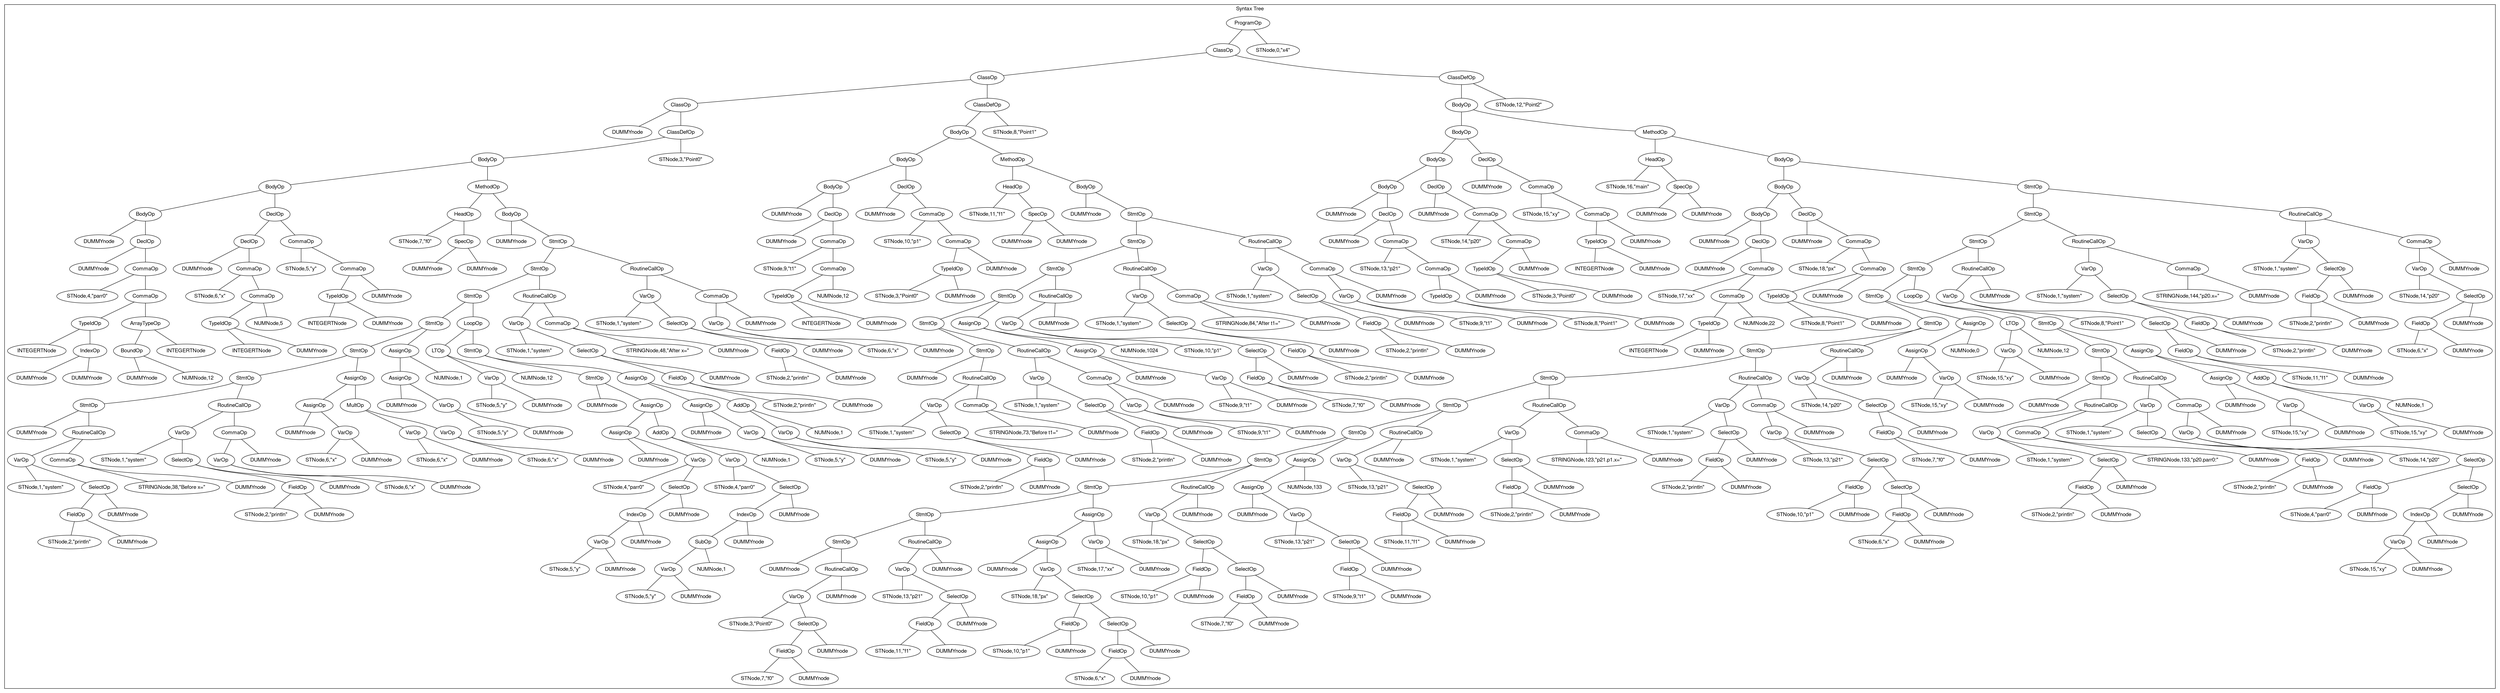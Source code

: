 graph "" 
   { 
   fontname="Helvetica,Arial,sans-serif" 
   node [fontname="Helvetica,Arial,sans-serif"] 
   edge [fontname="Helvetica,Arial,sans-serif"] 
   
   subgraph cluster01 
   { 
   label="Syntax Tree" 
   n [label="ProgramOp"] ;
   n0 [label="ClassOp"] ;
   n -- n0 ;
   n00 [label="ClassOp"] ;
   n0 -- n00 ;
   n000 [label="ClassOp"] ;
   n00 -- n000 ;
   n0000 [label="DUMMYnode"] ;
   n000 -- n0000 ;
   n0001 [label="ClassDefOp"] ;
   n000 -- n0001 ;
   n00010 [label="BodyOp"] ;
   n0001 -- n00010 ;
   n000100 [label="BodyOp"] ;
   n00010 -- n000100 ;
   n0001000 [label="BodyOp"] ;
   n000100 -- n0001000 ;
   n00010000 [label="DUMMYnode"] ;
   n0001000 -- n00010000 ;
   n00010001 [label="DeclOp"] ;
   n0001000 -- n00010001 ;
   n000100010 [label="DUMMYnode"] ;
   n00010001 -- n000100010 ;
   n000100011 [label="CommaOp"] ;
   n00010001 -- n000100011 ;
   n0001000110 [label="STNode,4,\"parr0\""] ;
   n000100011 -- n0001000110 ;
   n0001000111 [label="CommaOp"] ;
   n000100011 -- n0001000111 ;
   n00010001110 [label="TypeIdOp"] ;
   n0001000111 -- n00010001110 ;
   n000100011100 [label="INTEGERTNode"] ;
   n00010001110 -- n000100011100 ;
   n000100011101 [label="IndexOp"] ;
   n00010001110 -- n000100011101 ;
   n0001000111010 [label="DUMMYnode"] ;
   n000100011101 -- n0001000111010 ;
   n0001000111011 [label="DUMMYnode"] ;
   n000100011101 -- n0001000111011 ;
   n00010001111 [label="ArrayTypeOp"] ;
   n0001000111 -- n00010001111 ;
   n000100011110 [label="BoundOp"] ;
   n00010001111 -- n000100011110 ;
   n0001000111100 [label="DUMMYnode"] ;
   n000100011110 -- n0001000111100 ;
   n0001000111101 [label="NUMNode,12"] ;
   n000100011110 -- n0001000111101 ;
   n000100011111 [label="INTEGERTNode"] ;
   n00010001111 -- n000100011111 ;
   n0001001 [label="DeclOp"] ;
   n000100 -- n0001001 ;
   n00010010 [label="DeclOp"] ;
   n0001001 -- n00010010 ;
   n000100100 [label="DUMMYnode"] ;
   n00010010 -- n000100100 ;
   n000100101 [label="CommaOp"] ;
   n00010010 -- n000100101 ;
   n0001001010 [label="STNode,6,\"x\""] ;
   n000100101 -- n0001001010 ;
   n0001001011 [label="CommaOp"] ;
   n000100101 -- n0001001011 ;
   n00010010110 [label="TypeIdOp"] ;
   n0001001011 -- n00010010110 ;
   n000100101100 [label="INTEGERTNode"] ;
   n00010010110 -- n000100101100 ;
   n000100101101 [label="DUMMYnode"] ;
   n00010010110 -- n000100101101 ;
   n00010010111 [label="NUMNode,5"] ;
   n0001001011 -- n00010010111 ;
   n00010011 [label="CommaOp"] ;
   n0001001 -- n00010011 ;
   n000100110 [label="STNode,5,\"y\""] ;
   n00010011 -- n000100110 ;
   n000100111 [label="CommaOp"] ;
   n00010011 -- n000100111 ;
   n0001001110 [label="TypeIdOp"] ;
   n000100111 -- n0001001110 ;
   n00010011100 [label="INTEGERTNode"] ;
   n0001001110 -- n00010011100 ;
   n00010011101 [label="DUMMYnode"] ;
   n0001001110 -- n00010011101 ;
   n0001001111 [label="DUMMYnode"] ;
   n000100111 -- n0001001111 ;
   n000101 [label="MethodOp"] ;
   n00010 -- n000101 ;
   n0001010 [label="HeadOp"] ;
   n000101 -- n0001010 ;
   n00010100 [label="STNode,7,\"f0\""] ;
   n0001010 -- n00010100 ;
   n00010101 [label="SpecOp"] ;
   n0001010 -- n00010101 ;
   n000101010 [label="DUMMYnode"] ;
   n00010101 -- n000101010 ;
   n000101011 [label="DUMMYnode"] ;
   n00010101 -- n000101011 ;
   n0001011 [label="BodyOp"] ;
   n000101 -- n0001011 ;
   n00010110 [label="DUMMYnode"] ;
   n0001011 -- n00010110 ;
   n00010111 [label="StmtOp"] ;
   n0001011 -- n00010111 ;
   n000101110 [label="StmtOp"] ;
   n00010111 -- n000101110 ;
   n0001011100 [label="StmtOp"] ;
   n000101110 -- n0001011100 ;
   n00010111000 [label="StmtOp"] ;
   n0001011100 -- n00010111000 ;
   n000101110000 [label="StmtOp"] ;
   n00010111000 -- n000101110000 ;
   n0001011100000 [label="StmtOp"] ;
   n000101110000 -- n0001011100000 ;
   n00010111000000 [label="StmtOp"] ;
   n0001011100000 -- n00010111000000 ;
   n000101110000000 [label="DUMMYnode"] ;
   n00010111000000 -- n000101110000000 ;
   n000101110000001 [label="RoutineCallOp"] ;
   n00010111000000 -- n000101110000001 ;
   n0001011100000010 [label="VarOp"] ;
   n000101110000001 -- n0001011100000010 ;
   n00010111000000100 [label="STNode,1,\"system\""] ;
   n0001011100000010 -- n00010111000000100 ;
   n00010111000000101 [label="SelectOp"] ;
   n0001011100000010 -- n00010111000000101 ;
   n000101110000001010 [label="FieldOp"] ;
   n00010111000000101 -- n000101110000001010 ;
   n0001011100000010100 [label="STNode,2,\"println\""] ;
   n000101110000001010 -- n0001011100000010100 ;
   n0001011100000010101 [label="DUMMYnode"] ;
   n000101110000001010 -- n0001011100000010101 ;
   n000101110000001011 [label="DUMMYnode"] ;
   n00010111000000101 -- n000101110000001011 ;
   n0001011100000011 [label="CommaOp"] ;
   n000101110000001 -- n0001011100000011 ;
   n00010111000000110 [label="STRINGNode,38,\"Before x=\""] ;
   n0001011100000011 -- n00010111000000110 ;
   n00010111000000111 [label="DUMMYnode"] ;
   n0001011100000011 -- n00010111000000111 ;
   n00010111000001 [label="RoutineCallOp"] ;
   n0001011100000 -- n00010111000001 ;
   n000101110000010 [label="VarOp"] ;
   n00010111000001 -- n000101110000010 ;
   n0001011100000100 [label="STNode,1,\"system\""] ;
   n000101110000010 -- n0001011100000100 ;
   n0001011100000101 [label="SelectOp"] ;
   n000101110000010 -- n0001011100000101 ;
   n00010111000001010 [label="FieldOp"] ;
   n0001011100000101 -- n00010111000001010 ;
   n000101110000010100 [label="STNode,2,\"println\""] ;
   n00010111000001010 -- n000101110000010100 ;
   n000101110000010101 [label="DUMMYnode"] ;
   n00010111000001010 -- n000101110000010101 ;
   n00010111000001011 [label="DUMMYnode"] ;
   n0001011100000101 -- n00010111000001011 ;
   n000101110000011 [label="CommaOp"] ;
   n00010111000001 -- n000101110000011 ;
   n0001011100000110 [label="VarOp"] ;
   n000101110000011 -- n0001011100000110 ;
   n00010111000001100 [label="STNode,6,\"x\""] ;
   n0001011100000110 -- n00010111000001100 ;
   n00010111000001101 [label="DUMMYnode"] ;
   n0001011100000110 -- n00010111000001101 ;
   n0001011100000111 [label="DUMMYnode"] ;
   n000101110000011 -- n0001011100000111 ;
   n0001011100001 [label="AssignOp"] ;
   n000101110000 -- n0001011100001 ;
   n00010111000010 [label="AssignOp"] ;
   n0001011100001 -- n00010111000010 ;
   n000101110000100 [label="DUMMYnode"] ;
   n00010111000010 -- n000101110000100 ;
   n000101110000101 [label="VarOp"] ;
   n00010111000010 -- n000101110000101 ;
   n0001011100001010 [label="STNode,6,\"x\""] ;
   n000101110000101 -- n0001011100001010 ;
   n0001011100001011 [label="DUMMYnode"] ;
   n000101110000101 -- n0001011100001011 ;
   n00010111000011 [label="MultOp"] ;
   n0001011100001 -- n00010111000011 ;
   n000101110000110 [label="VarOp"] ;
   n00010111000011 -- n000101110000110 ;
   n0001011100001100 [label="STNode,6,\"x\""] ;
   n000101110000110 -- n0001011100001100 ;
   n0001011100001101 [label="DUMMYnode"] ;
   n000101110000110 -- n0001011100001101 ;
   n000101110000111 [label="VarOp"] ;
   n00010111000011 -- n000101110000111 ;
   n0001011100001110 [label="STNode,6,\"x\""] ;
   n000101110000111 -- n0001011100001110 ;
   n0001011100001111 [label="DUMMYnode"] ;
   n000101110000111 -- n0001011100001111 ;
   n000101110001 [label="AssignOp"] ;
   n00010111000 -- n000101110001 ;
   n0001011100010 [label="AssignOp"] ;
   n000101110001 -- n0001011100010 ;
   n00010111000100 [label="DUMMYnode"] ;
   n0001011100010 -- n00010111000100 ;
   n00010111000101 [label="VarOp"] ;
   n0001011100010 -- n00010111000101 ;
   n000101110001010 [label="STNode,5,\"y\""] ;
   n00010111000101 -- n000101110001010 ;
   n000101110001011 [label="DUMMYnode"] ;
   n00010111000101 -- n000101110001011 ;
   n0001011100011 [label="NUMNode,1"] ;
   n000101110001 -- n0001011100011 ;
   n00010111001 [label="LoopOp"] ;
   n0001011100 -- n00010111001 ;
   n000101110010 [label="LTOp"] ;
   n00010111001 -- n000101110010 ;
   n0001011100100 [label="VarOp"] ;
   n000101110010 -- n0001011100100 ;
   n00010111001000 [label="STNode,5,\"y\""] ;
   n0001011100100 -- n00010111001000 ;
   n00010111001001 [label="DUMMYnode"] ;
   n0001011100100 -- n00010111001001 ;
   n0001011100101 [label="NUMNode,12"] ;
   n000101110010 -- n0001011100101 ;
   n000101110011 [label="StmtOp"] ;
   n00010111001 -- n000101110011 ;
   n0001011100110 [label="StmtOp"] ;
   n000101110011 -- n0001011100110 ;
   n00010111001100 [label="DUMMYnode"] ;
   n0001011100110 -- n00010111001100 ;
   n00010111001101 [label="AssignOp"] ;
   n0001011100110 -- n00010111001101 ;
   n000101110011010 [label="AssignOp"] ;
   n00010111001101 -- n000101110011010 ;
   n0001011100110100 [label="DUMMYnode"] ;
   n000101110011010 -- n0001011100110100 ;
   n0001011100110101 [label="VarOp"] ;
   n000101110011010 -- n0001011100110101 ;
   n00010111001101010 [label="STNode,4,\"parr0\""] ;
   n0001011100110101 -- n00010111001101010 ;
   n00010111001101011 [label="SelectOp"] ;
   n0001011100110101 -- n00010111001101011 ;
   n000101110011010110 [label="IndexOp"] ;
   n00010111001101011 -- n000101110011010110 ;
   n0001011100110101100 [label="VarOp"] ;
   n000101110011010110 -- n0001011100110101100 ;
   n00010111001101011000 [label="STNode,5,\"y\""] ;
   n0001011100110101100 -- n00010111001101011000 ;
   n00010111001101011001 [label="DUMMYnode"] ;
   n0001011100110101100 -- n00010111001101011001 ;
   n0001011100110101101 [label="DUMMYnode"] ;
   n000101110011010110 -- n0001011100110101101 ;
   n000101110011010111 [label="DUMMYnode"] ;
   n00010111001101011 -- n000101110011010111 ;
   n000101110011011 [label="AddOp"] ;
   n00010111001101 -- n000101110011011 ;
   n0001011100110110 [label="VarOp"] ;
   n000101110011011 -- n0001011100110110 ;
   n00010111001101100 [label="STNode,4,\"parr0\""] ;
   n0001011100110110 -- n00010111001101100 ;
   n00010111001101101 [label="SelectOp"] ;
   n0001011100110110 -- n00010111001101101 ;
   n000101110011011010 [label="IndexOp"] ;
   n00010111001101101 -- n000101110011011010 ;
   n0001011100110110100 [label="SubOp"] ;
   n000101110011011010 -- n0001011100110110100 ;
   n00010111001101101000 [label="VarOp"] ;
   n0001011100110110100 -- n00010111001101101000 ;
   n000101110011011010000 [label="STNode,5,\"y\""] ;
   n00010111001101101000 -- n000101110011011010000 ;
   n000101110011011010001 [label="DUMMYnode"] ;
   n00010111001101101000 -- n000101110011011010001 ;
   n00010111001101101001 [label="NUMNode,1"] ;
   n0001011100110110100 -- n00010111001101101001 ;
   n0001011100110110101 [label="DUMMYnode"] ;
   n000101110011011010 -- n0001011100110110101 ;
   n000101110011011011 [label="DUMMYnode"] ;
   n00010111001101101 -- n000101110011011011 ;
   n0001011100110111 [label="NUMNode,1"] ;
   n000101110011011 -- n0001011100110111 ;
   n0001011100111 [label="AssignOp"] ;
   n000101110011 -- n0001011100111 ;
   n00010111001110 [label="AssignOp"] ;
   n0001011100111 -- n00010111001110 ;
   n000101110011100 [label="DUMMYnode"] ;
   n00010111001110 -- n000101110011100 ;
   n000101110011101 [label="VarOp"] ;
   n00010111001110 -- n000101110011101 ;
   n0001011100111010 [label="STNode,5,\"y\""] ;
   n000101110011101 -- n0001011100111010 ;
   n0001011100111011 [label="DUMMYnode"] ;
   n000101110011101 -- n0001011100111011 ;
   n00010111001111 [label="AddOp"] ;
   n0001011100111 -- n00010111001111 ;
   n000101110011110 [label="VarOp"] ;
   n00010111001111 -- n000101110011110 ;
   n0001011100111100 [label="STNode,5,\"y\""] ;
   n000101110011110 -- n0001011100111100 ;
   n0001011100111101 [label="DUMMYnode"] ;
   n000101110011110 -- n0001011100111101 ;
   n000101110011111 [label="NUMNode,1"] ;
   n00010111001111 -- n000101110011111 ;
   n0001011101 [label="RoutineCallOp"] ;
   n000101110 -- n0001011101 ;
   n00010111010 [label="VarOp"] ;
   n0001011101 -- n00010111010 ;
   n000101110100 [label="STNode,1,\"system\""] ;
   n00010111010 -- n000101110100 ;
   n000101110101 [label="SelectOp"] ;
   n00010111010 -- n000101110101 ;
   n0001011101010 [label="FieldOp"] ;
   n000101110101 -- n0001011101010 ;
   n00010111010100 [label="STNode,2,\"println\""] ;
   n0001011101010 -- n00010111010100 ;
   n00010111010101 [label="DUMMYnode"] ;
   n0001011101010 -- n00010111010101 ;
   n0001011101011 [label="DUMMYnode"] ;
   n000101110101 -- n0001011101011 ;
   n00010111011 [label="CommaOp"] ;
   n0001011101 -- n00010111011 ;
   n000101110110 [label="STRINGNode,48,\"After x=\""] ;
   n00010111011 -- n000101110110 ;
   n000101110111 [label="DUMMYnode"] ;
   n00010111011 -- n000101110111 ;
   n000101111 [label="RoutineCallOp"] ;
   n00010111 -- n000101111 ;
   n0001011110 [label="VarOp"] ;
   n000101111 -- n0001011110 ;
   n00010111100 [label="STNode,1,\"system\""] ;
   n0001011110 -- n00010111100 ;
   n00010111101 [label="SelectOp"] ;
   n0001011110 -- n00010111101 ;
   n000101111010 [label="FieldOp"] ;
   n00010111101 -- n000101111010 ;
   n0001011110100 [label="STNode,2,\"println\""] ;
   n000101111010 -- n0001011110100 ;
   n0001011110101 [label="DUMMYnode"] ;
   n000101111010 -- n0001011110101 ;
   n000101111011 [label="DUMMYnode"] ;
   n00010111101 -- n000101111011 ;
   n0001011111 [label="CommaOp"] ;
   n000101111 -- n0001011111 ;
   n00010111110 [label="VarOp"] ;
   n0001011111 -- n00010111110 ;
   n000101111100 [label="STNode,6,\"x\""] ;
   n00010111110 -- n000101111100 ;
   n000101111101 [label="DUMMYnode"] ;
   n00010111110 -- n000101111101 ;
   n00010111111 [label="DUMMYnode"] ;
   n0001011111 -- n00010111111 ;
   n00011 [label="STNode,3,\"Point0\""] ;
   n0001 -- n00011 ;
   n001 [label="ClassDefOp"] ;
   n00 -- n001 ;
   n0010 [label="BodyOp"] ;
   n001 -- n0010 ;
   n00100 [label="BodyOp"] ;
   n0010 -- n00100 ;
   n001000 [label="BodyOp"] ;
   n00100 -- n001000 ;
   n0010000 [label="DUMMYnode"] ;
   n001000 -- n0010000 ;
   n0010001 [label="DeclOp"] ;
   n001000 -- n0010001 ;
   n00100010 [label="DUMMYnode"] ;
   n0010001 -- n00100010 ;
   n00100011 [label="CommaOp"] ;
   n0010001 -- n00100011 ;
   n001000110 [label="STNode,9,\"t1\""] ;
   n00100011 -- n001000110 ;
   n001000111 [label="CommaOp"] ;
   n00100011 -- n001000111 ;
   n0010001110 [label="TypeIdOp"] ;
   n001000111 -- n0010001110 ;
   n00100011100 [label="INTEGERTNode"] ;
   n0010001110 -- n00100011100 ;
   n00100011101 [label="DUMMYnode"] ;
   n0010001110 -- n00100011101 ;
   n0010001111 [label="NUMNode,12"] ;
   n001000111 -- n0010001111 ;
   n001001 [label="DeclOp"] ;
   n00100 -- n001001 ;
   n0010010 [label="DUMMYnode"] ;
   n001001 -- n0010010 ;
   n0010011 [label="CommaOp"] ;
   n001001 -- n0010011 ;
   n00100110 [label="STNode,10,\"p1\""] ;
   n0010011 -- n00100110 ;
   n00100111 [label="CommaOp"] ;
   n0010011 -- n00100111 ;
   n001001110 [label="TypeIdOp"] ;
   n00100111 -- n001001110 ;
   n0010011100 [label="STNode,3,\"Point0\""] ;
   n001001110 -- n0010011100 ;
   n0010011101 [label="DUMMYnode"] ;
   n001001110 -- n0010011101 ;
   n001001111 [label="DUMMYnode"] ;
   n00100111 -- n001001111 ;
   n00101 [label="MethodOp"] ;
   n0010 -- n00101 ;
   n001010 [label="HeadOp"] ;
   n00101 -- n001010 ;
   n0010100 [label="STNode,11,\"f1\""] ;
   n001010 -- n0010100 ;
   n0010101 [label="SpecOp"] ;
   n001010 -- n0010101 ;
   n00101010 [label="DUMMYnode"] ;
   n0010101 -- n00101010 ;
   n00101011 [label="DUMMYnode"] ;
   n0010101 -- n00101011 ;
   n001011 [label="BodyOp"] ;
   n00101 -- n001011 ;
   n0010110 [label="DUMMYnode"] ;
   n001011 -- n0010110 ;
   n0010111 [label="StmtOp"] ;
   n001011 -- n0010111 ;
   n00101110 [label="StmtOp"] ;
   n0010111 -- n00101110 ;
   n001011100 [label="StmtOp"] ;
   n00101110 -- n001011100 ;
   n0010111000 [label="StmtOp"] ;
   n001011100 -- n0010111000 ;
   n00101110000 [label="StmtOp"] ;
   n0010111000 -- n00101110000 ;
   n001011100000 [label="StmtOp"] ;
   n00101110000 -- n001011100000 ;
   n0010111000000 [label="DUMMYnode"] ;
   n001011100000 -- n0010111000000 ;
   n0010111000001 [label="RoutineCallOp"] ;
   n001011100000 -- n0010111000001 ;
   n00101110000010 [label="VarOp"] ;
   n0010111000001 -- n00101110000010 ;
   n001011100000100 [label="STNode,1,\"system\""] ;
   n00101110000010 -- n001011100000100 ;
   n001011100000101 [label="SelectOp"] ;
   n00101110000010 -- n001011100000101 ;
   n0010111000001010 [label="FieldOp"] ;
   n001011100000101 -- n0010111000001010 ;
   n00101110000010100 [label="STNode,2,\"println\""] ;
   n0010111000001010 -- n00101110000010100 ;
   n00101110000010101 [label="DUMMYnode"] ;
   n0010111000001010 -- n00101110000010101 ;
   n0010111000001011 [label="DUMMYnode"] ;
   n001011100000101 -- n0010111000001011 ;
   n00101110000011 [label="CommaOp"] ;
   n0010111000001 -- n00101110000011 ;
   n001011100000110 [label="STRINGNode,73,\"Before t1=\""] ;
   n00101110000011 -- n001011100000110 ;
   n001011100000111 [label="DUMMYnode"] ;
   n00101110000011 -- n001011100000111 ;
   n001011100001 [label="RoutineCallOp"] ;
   n00101110000 -- n001011100001 ;
   n0010111000010 [label="VarOp"] ;
   n001011100001 -- n0010111000010 ;
   n00101110000100 [label="STNode,1,\"system\""] ;
   n0010111000010 -- n00101110000100 ;
   n00101110000101 [label="SelectOp"] ;
   n0010111000010 -- n00101110000101 ;
   n001011100001010 [label="FieldOp"] ;
   n00101110000101 -- n001011100001010 ;
   n0010111000010100 [label="STNode,2,\"println\""] ;
   n001011100001010 -- n0010111000010100 ;
   n0010111000010101 [label="DUMMYnode"] ;
   n001011100001010 -- n0010111000010101 ;
   n001011100001011 [label="DUMMYnode"] ;
   n00101110000101 -- n001011100001011 ;
   n0010111000011 [label="CommaOp"] ;
   n001011100001 -- n0010111000011 ;
   n00101110000110 [label="VarOp"] ;
   n0010111000011 -- n00101110000110 ;
   n001011100001100 [label="STNode,9,\"t1\""] ;
   n00101110000110 -- n001011100001100 ;
   n001011100001101 [label="DUMMYnode"] ;
   n00101110000110 -- n001011100001101 ;
   n00101110000111 [label="DUMMYnode"] ;
   n0010111000011 -- n00101110000111 ;
   n00101110001 [label="AssignOp"] ;
   n0010111000 -- n00101110001 ;
   n001011100010 [label="AssignOp"] ;
   n00101110001 -- n001011100010 ;
   n0010111000100 [label="DUMMYnode"] ;
   n001011100010 -- n0010111000100 ;
   n0010111000101 [label="VarOp"] ;
   n001011100010 -- n0010111000101 ;
   n00101110001010 [label="STNode,9,\"t1\""] ;
   n0010111000101 -- n00101110001010 ;
   n00101110001011 [label="DUMMYnode"] ;
   n0010111000101 -- n00101110001011 ;
   n001011100011 [label="NUMNode,1024"] ;
   n00101110001 -- n001011100011 ;
   n0010111001 [label="RoutineCallOp"] ;
   n001011100 -- n0010111001 ;
   n00101110010 [label="VarOp"] ;
   n0010111001 -- n00101110010 ;
   n001011100100 [label="STNode,10,\"p1\""] ;
   n00101110010 -- n001011100100 ;
   n001011100101 [label="SelectOp"] ;
   n00101110010 -- n001011100101 ;
   n0010111001010 [label="FieldOp"] ;
   n001011100101 -- n0010111001010 ;
   n00101110010100 [label="STNode,7,\"f0\""] ;
   n0010111001010 -- n00101110010100 ;
   n00101110010101 [label="DUMMYnode"] ;
   n0010111001010 -- n00101110010101 ;
   n0010111001011 [label="DUMMYnode"] ;
   n001011100101 -- n0010111001011 ;
   n00101110011 [label="DUMMYnode"] ;
   n0010111001 -- n00101110011 ;
   n001011101 [label="RoutineCallOp"] ;
   n00101110 -- n001011101 ;
   n0010111010 [label="VarOp"] ;
   n001011101 -- n0010111010 ;
   n00101110100 [label="STNode,1,\"system\""] ;
   n0010111010 -- n00101110100 ;
   n00101110101 [label="SelectOp"] ;
   n0010111010 -- n00101110101 ;
   n001011101010 [label="FieldOp"] ;
   n00101110101 -- n001011101010 ;
   n0010111010100 [label="STNode,2,\"println\""] ;
   n001011101010 -- n0010111010100 ;
   n0010111010101 [label="DUMMYnode"] ;
   n001011101010 -- n0010111010101 ;
   n001011101011 [label="DUMMYnode"] ;
   n00101110101 -- n001011101011 ;
   n0010111011 [label="CommaOp"] ;
   n001011101 -- n0010111011 ;
   n00101110110 [label="STRINGNode,84,\"After t1=\""] ;
   n0010111011 -- n00101110110 ;
   n00101110111 [label="DUMMYnode"] ;
   n0010111011 -- n00101110111 ;
   n00101111 [label="RoutineCallOp"] ;
   n0010111 -- n00101111 ;
   n001011110 [label="VarOp"] ;
   n00101111 -- n001011110 ;
   n0010111100 [label="STNode,1,\"system\""] ;
   n001011110 -- n0010111100 ;
   n0010111101 [label="SelectOp"] ;
   n001011110 -- n0010111101 ;
   n00101111010 [label="FieldOp"] ;
   n0010111101 -- n00101111010 ;
   n001011110100 [label="STNode,2,\"println\""] ;
   n00101111010 -- n001011110100 ;
   n001011110101 [label="DUMMYnode"] ;
   n00101111010 -- n001011110101 ;
   n00101111011 [label="DUMMYnode"] ;
   n0010111101 -- n00101111011 ;
   n001011111 [label="CommaOp"] ;
   n00101111 -- n001011111 ;
   n0010111110 [label="VarOp"] ;
   n001011111 -- n0010111110 ;
   n00101111100 [label="STNode,9,\"t1\""] ;
   n0010111110 -- n00101111100 ;
   n00101111101 [label="DUMMYnode"] ;
   n0010111110 -- n00101111101 ;
   n0010111111 [label="DUMMYnode"] ;
   n001011111 -- n0010111111 ;
   n0011 [label="STNode,8,\"Point1\""] ;
   n001 -- n0011 ;
   n01 [label="ClassDefOp"] ;
   n0 -- n01 ;
   n010 [label="BodyOp"] ;
   n01 -- n010 ;
   n0100 [label="BodyOp"] ;
   n010 -- n0100 ;
   n01000 [label="BodyOp"] ;
   n0100 -- n01000 ;
   n010000 [label="BodyOp"] ;
   n01000 -- n010000 ;
   n0100000 [label="DUMMYnode"] ;
   n010000 -- n0100000 ;
   n0100001 [label="DeclOp"] ;
   n010000 -- n0100001 ;
   n01000010 [label="DUMMYnode"] ;
   n0100001 -- n01000010 ;
   n01000011 [label="CommaOp"] ;
   n0100001 -- n01000011 ;
   n010000110 [label="STNode,13,\"p21\""] ;
   n01000011 -- n010000110 ;
   n010000111 [label="CommaOp"] ;
   n01000011 -- n010000111 ;
   n0100001110 [label="TypeIdOp"] ;
   n010000111 -- n0100001110 ;
   n01000011100 [label="STNode,8,\"Point1\""] ;
   n0100001110 -- n01000011100 ;
   n01000011101 [label="DUMMYnode"] ;
   n0100001110 -- n01000011101 ;
   n0100001111 [label="DUMMYnode"] ;
   n010000111 -- n0100001111 ;
   n010001 [label="DeclOp"] ;
   n01000 -- n010001 ;
   n0100010 [label="DUMMYnode"] ;
   n010001 -- n0100010 ;
   n0100011 [label="CommaOp"] ;
   n010001 -- n0100011 ;
   n01000110 [label="STNode,14,\"p20\""] ;
   n0100011 -- n01000110 ;
   n01000111 [label="CommaOp"] ;
   n0100011 -- n01000111 ;
   n010001110 [label="TypeIdOp"] ;
   n01000111 -- n010001110 ;
   n0100011100 [label="STNode,3,\"Point0\""] ;
   n010001110 -- n0100011100 ;
   n0100011101 [label="DUMMYnode"] ;
   n010001110 -- n0100011101 ;
   n010001111 [label="DUMMYnode"] ;
   n01000111 -- n010001111 ;
   n01001 [label="DeclOp"] ;
   n0100 -- n01001 ;
   n010010 [label="DUMMYnode"] ;
   n01001 -- n010010 ;
   n010011 [label="CommaOp"] ;
   n01001 -- n010011 ;
   n0100110 [label="STNode,15,\"xy\""] ;
   n010011 -- n0100110 ;
   n0100111 [label="CommaOp"] ;
   n010011 -- n0100111 ;
   n01001110 [label="TypeIdOp"] ;
   n0100111 -- n01001110 ;
   n010011100 [label="INTEGERTNode"] ;
   n01001110 -- n010011100 ;
   n010011101 [label="DUMMYnode"] ;
   n01001110 -- n010011101 ;
   n01001111 [label="DUMMYnode"] ;
   n0100111 -- n01001111 ;
   n0101 [label="MethodOp"] ;
   n010 -- n0101 ;
   n01010 [label="HeadOp"] ;
   n0101 -- n01010 ;
   n010100 [label="STNode,16,\"main\""] ;
   n01010 -- n010100 ;
   n010101 [label="SpecOp"] ;
   n01010 -- n010101 ;
   n0101010 [label="DUMMYnode"] ;
   n010101 -- n0101010 ;
   n0101011 [label="DUMMYnode"] ;
   n010101 -- n0101011 ;
   n01011 [label="BodyOp"] ;
   n0101 -- n01011 ;
   n010110 [label="BodyOp"] ;
   n01011 -- n010110 ;
   n0101100 [label="BodyOp"] ;
   n010110 -- n0101100 ;
   n01011000 [label="DUMMYnode"] ;
   n0101100 -- n01011000 ;
   n01011001 [label="DeclOp"] ;
   n0101100 -- n01011001 ;
   n010110010 [label="DUMMYnode"] ;
   n01011001 -- n010110010 ;
   n010110011 [label="CommaOp"] ;
   n01011001 -- n010110011 ;
   n0101100110 [label="STNode,17,\"xx\""] ;
   n010110011 -- n0101100110 ;
   n0101100111 [label="CommaOp"] ;
   n010110011 -- n0101100111 ;
   n01011001110 [label="TypeIdOp"] ;
   n0101100111 -- n01011001110 ;
   n010110011100 [label="INTEGERTNode"] ;
   n01011001110 -- n010110011100 ;
   n010110011101 [label="DUMMYnode"] ;
   n01011001110 -- n010110011101 ;
   n01011001111 [label="NUMNode,22"] ;
   n0101100111 -- n01011001111 ;
   n0101101 [label="DeclOp"] ;
   n010110 -- n0101101 ;
   n01011010 [label="DUMMYnode"] ;
   n0101101 -- n01011010 ;
   n01011011 [label="CommaOp"] ;
   n0101101 -- n01011011 ;
   n010110110 [label="STNode,18,\"px\""] ;
   n01011011 -- n010110110 ;
   n010110111 [label="CommaOp"] ;
   n01011011 -- n010110111 ;
   n0101101110 [label="TypeIdOp"] ;
   n010110111 -- n0101101110 ;
   n01011011100 [label="STNode,8,\"Point1\""] ;
   n0101101110 -- n01011011100 ;
   n01011011101 [label="DUMMYnode"] ;
   n0101101110 -- n01011011101 ;
   n0101101111 [label="DUMMYnode"] ;
   n010110111 -- n0101101111 ;
   n010111 [label="StmtOp"] ;
   n01011 -- n010111 ;
   n0101110 [label="StmtOp"] ;
   n010111 -- n0101110 ;
   n01011100 [label="StmtOp"] ;
   n0101110 -- n01011100 ;
   n010111000 [label="StmtOp"] ;
   n01011100 -- n010111000 ;
   n0101110000 [label="StmtOp"] ;
   n010111000 -- n0101110000 ;
   n01011100000 [label="StmtOp"] ;
   n0101110000 -- n01011100000 ;
   n010111000000 [label="StmtOp"] ;
   n01011100000 -- n010111000000 ;
   n0101110000000 [label="StmtOp"] ;
   n010111000000 -- n0101110000000 ;
   n01011100000000 [label="StmtOp"] ;
   n0101110000000 -- n01011100000000 ;
   n010111000000000 [label="StmtOp"] ;
   n01011100000000 -- n010111000000000 ;
   n0101110000000000 [label="StmtOp"] ;
   n010111000000000 -- n0101110000000000 ;
   n01011100000000000 [label="StmtOp"] ;
   n0101110000000000 -- n01011100000000000 ;
   n010111000000000000 [label="StmtOp"] ;
   n01011100000000000 -- n010111000000000000 ;
   n0101110000000000000 [label="StmtOp"] ;
   n010111000000000000 -- n0101110000000000000 ;
   n01011100000000000000 [label="DUMMYnode"] ;
   n0101110000000000000 -- n01011100000000000000 ;
   n01011100000000000001 [label="RoutineCallOp"] ;
   n0101110000000000000 -- n01011100000000000001 ;
   n010111000000000000010 [label="VarOp"] ;
   n01011100000000000001 -- n010111000000000000010 ;
   n0101110000000000000100 [label="STNode,3,\"Point0\""] ;
   n010111000000000000010 -- n0101110000000000000100 ;
   n0101110000000000000101 [label="SelectOp"] ;
   n010111000000000000010 -- n0101110000000000000101 ;
   n01011100000000000001010 [label="FieldOp"] ;
   n0101110000000000000101 -- n01011100000000000001010 ;
   n010111000000000000010100 [label="STNode,7,\"f0\""] ;
   n01011100000000000001010 -- n010111000000000000010100 ;
   n010111000000000000010101 [label="DUMMYnode"] ;
   n01011100000000000001010 -- n010111000000000000010101 ;
   n01011100000000000001011 [label="DUMMYnode"] ;
   n0101110000000000000101 -- n01011100000000000001011 ;
   n010111000000000000011 [label="DUMMYnode"] ;
   n01011100000000000001 -- n010111000000000000011 ;
   n0101110000000000001 [label="RoutineCallOp"] ;
   n010111000000000000 -- n0101110000000000001 ;
   n01011100000000000010 [label="VarOp"] ;
   n0101110000000000001 -- n01011100000000000010 ;
   n010111000000000000100 [label="STNode,13,\"p21\""] ;
   n01011100000000000010 -- n010111000000000000100 ;
   n010111000000000000101 [label="SelectOp"] ;
   n01011100000000000010 -- n010111000000000000101 ;
   n0101110000000000001010 [label="FieldOp"] ;
   n010111000000000000101 -- n0101110000000000001010 ;
   n01011100000000000010100 [label="STNode,11,\"f1\""] ;
   n0101110000000000001010 -- n01011100000000000010100 ;
   n01011100000000000010101 [label="DUMMYnode"] ;
   n0101110000000000001010 -- n01011100000000000010101 ;
   n0101110000000000001011 [label="DUMMYnode"] ;
   n010111000000000000101 -- n0101110000000000001011 ;
   n01011100000000000011 [label="DUMMYnode"] ;
   n0101110000000000001 -- n01011100000000000011 ;
   n010111000000000001 [label="AssignOp"] ;
   n01011100000000000 -- n010111000000000001 ;
   n0101110000000000010 [label="AssignOp"] ;
   n010111000000000001 -- n0101110000000000010 ;
   n01011100000000000100 [label="DUMMYnode"] ;
   n0101110000000000010 -- n01011100000000000100 ;
   n01011100000000000101 [label="VarOp"] ;
   n0101110000000000010 -- n01011100000000000101 ;
   n010111000000000001010 [label="STNode,18,\"px\""] ;
   n01011100000000000101 -- n010111000000000001010 ;
   n010111000000000001011 [label="SelectOp"] ;
   n01011100000000000101 -- n010111000000000001011 ;
   n0101110000000000010110 [label="FieldOp"] ;
   n010111000000000001011 -- n0101110000000000010110 ;
   n01011100000000000101100 [label="STNode,10,\"p1\""] ;
   n0101110000000000010110 -- n01011100000000000101100 ;
   n01011100000000000101101 [label="DUMMYnode"] ;
   n0101110000000000010110 -- n01011100000000000101101 ;
   n0101110000000000010111 [label="SelectOp"] ;
   n010111000000000001011 -- n0101110000000000010111 ;
   n01011100000000000101110 [label="FieldOp"] ;
   n0101110000000000010111 -- n01011100000000000101110 ;
   n010111000000000001011100 [label="STNode,6,\"x\""] ;
   n01011100000000000101110 -- n010111000000000001011100 ;
   n010111000000000001011101 [label="DUMMYnode"] ;
   n01011100000000000101110 -- n010111000000000001011101 ;
   n01011100000000000101111 [label="DUMMYnode"] ;
   n0101110000000000010111 -- n01011100000000000101111 ;
   n0101110000000000011 [label="VarOp"] ;
   n010111000000000001 -- n0101110000000000011 ;
   n01011100000000000110 [label="STNode,17,\"xx\""] ;
   n0101110000000000011 -- n01011100000000000110 ;
   n01011100000000000111 [label="DUMMYnode"] ;
   n0101110000000000011 -- n01011100000000000111 ;
   n01011100000000001 [label="RoutineCallOp"] ;
   n0101110000000000 -- n01011100000000001 ;
   n010111000000000010 [label="VarOp"] ;
   n01011100000000001 -- n010111000000000010 ;
   n0101110000000000100 [label="STNode,18,\"px\""] ;
   n010111000000000010 -- n0101110000000000100 ;
   n0101110000000000101 [label="SelectOp"] ;
   n010111000000000010 -- n0101110000000000101 ;
   n01011100000000001010 [label="FieldOp"] ;
   n0101110000000000101 -- n01011100000000001010 ;
   n010111000000000010100 [label="STNode,10,\"p1\""] ;
   n01011100000000001010 -- n010111000000000010100 ;
   n010111000000000010101 [label="DUMMYnode"] ;
   n01011100000000001010 -- n010111000000000010101 ;
   n01011100000000001011 [label="SelectOp"] ;
   n0101110000000000101 -- n01011100000000001011 ;
   n010111000000000010110 [label="FieldOp"] ;
   n01011100000000001011 -- n010111000000000010110 ;
   n0101110000000000101100 [label="STNode,7,\"f0\""] ;
   n010111000000000010110 -- n0101110000000000101100 ;
   n0101110000000000101101 [label="DUMMYnode"] ;
   n010111000000000010110 -- n0101110000000000101101 ;
   n010111000000000010111 [label="DUMMYnode"] ;
   n01011100000000001011 -- n010111000000000010111 ;
   n010111000000000011 [label="DUMMYnode"] ;
   n01011100000000001 -- n010111000000000011 ;
   n0101110000000001 [label="AssignOp"] ;
   n010111000000000 -- n0101110000000001 ;
   n01011100000000010 [label="AssignOp"] ;
   n0101110000000001 -- n01011100000000010 ;
   n010111000000000100 [label="DUMMYnode"] ;
   n01011100000000010 -- n010111000000000100 ;
   n010111000000000101 [label="VarOp"] ;
   n01011100000000010 -- n010111000000000101 ;
   n0101110000000001010 [label="STNode,13,\"p21\""] ;
   n010111000000000101 -- n0101110000000001010 ;
   n0101110000000001011 [label="SelectOp"] ;
   n010111000000000101 -- n0101110000000001011 ;
   n01011100000000010110 [label="FieldOp"] ;
   n0101110000000001011 -- n01011100000000010110 ;
   n010111000000000101100 [label="STNode,9,\"t1\""] ;
   n01011100000000010110 -- n010111000000000101100 ;
   n010111000000000101101 [label="DUMMYnode"] ;
   n01011100000000010110 -- n010111000000000101101 ;
   n01011100000000010111 [label="DUMMYnode"] ;
   n0101110000000001011 -- n01011100000000010111 ;
   n01011100000000011 [label="NUMNode,133"] ;
   n0101110000000001 -- n01011100000000011 ;
   n010111000000001 [label="RoutineCallOp"] ;
   n01011100000000 -- n010111000000001 ;
   n0101110000000010 [label="VarOp"] ;
   n010111000000001 -- n0101110000000010 ;
   n01011100000000100 [label="STNode,13,\"p21\""] ;
   n0101110000000010 -- n01011100000000100 ;
   n01011100000000101 [label="SelectOp"] ;
   n0101110000000010 -- n01011100000000101 ;
   n010111000000001010 [label="FieldOp"] ;
   n01011100000000101 -- n010111000000001010 ;
   n0101110000000010100 [label="STNode,11,\"f1\""] ;
   n010111000000001010 -- n0101110000000010100 ;
   n0101110000000010101 [label="DUMMYnode"] ;
   n010111000000001010 -- n0101110000000010101 ;
   n010111000000001011 [label="DUMMYnode"] ;
   n01011100000000101 -- n010111000000001011 ;
   n0101110000000011 [label="DUMMYnode"] ;
   n010111000000001 -- n0101110000000011 ;
   n01011100000001 [label="RoutineCallOp"] ;
   n0101110000000 -- n01011100000001 ;
   n010111000000010 [label="VarOp"] ;
   n01011100000001 -- n010111000000010 ;
   n0101110000000100 [label="STNode,1,\"system\""] ;
   n010111000000010 -- n0101110000000100 ;
   n0101110000000101 [label="SelectOp"] ;
   n010111000000010 -- n0101110000000101 ;
   n01011100000001010 [label="FieldOp"] ;
   n0101110000000101 -- n01011100000001010 ;
   n010111000000010100 [label="STNode,2,\"println\""] ;
   n01011100000001010 -- n010111000000010100 ;
   n010111000000010101 [label="DUMMYnode"] ;
   n01011100000001010 -- n010111000000010101 ;
   n01011100000001011 [label="DUMMYnode"] ;
   n0101110000000101 -- n01011100000001011 ;
   n010111000000011 [label="CommaOp"] ;
   n01011100000001 -- n010111000000011 ;
   n0101110000000110 [label="STRINGNode,123,\"p21.p1.x=\""] ;
   n010111000000011 -- n0101110000000110 ;
   n0101110000000111 [label="DUMMYnode"] ;
   n010111000000011 -- n0101110000000111 ;
   n0101110000001 [label="RoutineCallOp"] ;
   n010111000000 -- n0101110000001 ;
   n01011100000010 [label="VarOp"] ;
   n0101110000001 -- n01011100000010 ;
   n010111000000100 [label="STNode,1,\"system\""] ;
   n01011100000010 -- n010111000000100 ;
   n010111000000101 [label="SelectOp"] ;
   n01011100000010 -- n010111000000101 ;
   n0101110000001010 [label="FieldOp"] ;
   n010111000000101 -- n0101110000001010 ;
   n01011100000010100 [label="STNode,2,\"println\""] ;
   n0101110000001010 -- n01011100000010100 ;
   n01011100000010101 [label="DUMMYnode"] ;
   n0101110000001010 -- n01011100000010101 ;
   n0101110000001011 [label="DUMMYnode"] ;
   n010111000000101 -- n0101110000001011 ;
   n01011100000011 [label="CommaOp"] ;
   n0101110000001 -- n01011100000011 ;
   n010111000000110 [label="VarOp"] ;
   n01011100000011 -- n010111000000110 ;
   n0101110000001100 [label="STNode,13,\"p21\""] ;
   n010111000000110 -- n0101110000001100 ;
   n0101110000001101 [label="SelectOp"] ;
   n010111000000110 -- n0101110000001101 ;
   n01011100000011010 [label="FieldOp"] ;
   n0101110000001101 -- n01011100000011010 ;
   n010111000000110100 [label="STNode,10,\"p1\""] ;
   n01011100000011010 -- n010111000000110100 ;
   n010111000000110101 [label="DUMMYnode"] ;
   n01011100000011010 -- n010111000000110101 ;
   n01011100000011011 [label="SelectOp"] ;
   n0101110000001101 -- n01011100000011011 ;
   n010111000000110110 [label="FieldOp"] ;
   n01011100000011011 -- n010111000000110110 ;
   n0101110000001101100 [label="STNode,6,\"x\""] ;
   n010111000000110110 -- n0101110000001101100 ;
   n0101110000001101101 [label="DUMMYnode"] ;
   n010111000000110110 -- n0101110000001101101 ;
   n010111000000110111 [label="DUMMYnode"] ;
   n01011100000011011 -- n010111000000110111 ;
   n010111000000111 [label="DUMMYnode"] ;
   n01011100000011 -- n010111000000111 ;
   n010111000001 [label="RoutineCallOp"] ;
   n01011100000 -- n010111000001 ;
   n0101110000010 [label="VarOp"] ;
   n010111000001 -- n0101110000010 ;
   n01011100000100 [label="STNode,14,\"p20\""] ;
   n0101110000010 -- n01011100000100 ;
   n01011100000101 [label="SelectOp"] ;
   n0101110000010 -- n01011100000101 ;
   n010111000001010 [label="FieldOp"] ;
   n01011100000101 -- n010111000001010 ;
   n0101110000010100 [label="STNode,7,\"f0\""] ;
   n010111000001010 -- n0101110000010100 ;
   n0101110000010101 [label="DUMMYnode"] ;
   n010111000001010 -- n0101110000010101 ;
   n010111000001011 [label="DUMMYnode"] ;
   n01011100000101 -- n010111000001011 ;
   n0101110000011 [label="DUMMYnode"] ;
   n010111000001 -- n0101110000011 ;
   n01011100001 [label="AssignOp"] ;
   n0101110000 -- n01011100001 ;
   n010111000010 [label="AssignOp"] ;
   n01011100001 -- n010111000010 ;
   n0101110000100 [label="DUMMYnode"] ;
   n010111000010 -- n0101110000100 ;
   n0101110000101 [label="VarOp"] ;
   n010111000010 -- n0101110000101 ;
   n01011100001010 [label="STNode,15,\"xy\""] ;
   n0101110000101 -- n01011100001010 ;
   n01011100001011 [label="DUMMYnode"] ;
   n0101110000101 -- n01011100001011 ;
   n010111000011 [label="NUMNode,0"] ;
   n01011100001 -- n010111000011 ;
   n0101110001 [label="LoopOp"] ;
   n010111000 -- n0101110001 ;
   n01011100010 [label="LTOp"] ;
   n0101110001 -- n01011100010 ;
   n010111000100 [label="VarOp"] ;
   n01011100010 -- n010111000100 ;
   n0101110001000 [label="STNode,15,\"xy\""] ;
   n010111000100 -- n0101110001000 ;
   n0101110001001 [label="DUMMYnode"] ;
   n010111000100 -- n0101110001001 ;
   n010111000101 [label="NUMNode,12"] ;
   n01011100010 -- n010111000101 ;
   n01011100011 [label="StmtOp"] ;
   n0101110001 -- n01011100011 ;
   n010111000110 [label="StmtOp"] ;
   n01011100011 -- n010111000110 ;
   n0101110001100 [label="StmtOp"] ;
   n010111000110 -- n0101110001100 ;
   n01011100011000 [label="DUMMYnode"] ;
   n0101110001100 -- n01011100011000 ;
   n01011100011001 [label="RoutineCallOp"] ;
   n0101110001100 -- n01011100011001 ;
   n010111000110010 [label="VarOp"] ;
   n01011100011001 -- n010111000110010 ;
   n0101110001100100 [label="STNode,1,\"system\""] ;
   n010111000110010 -- n0101110001100100 ;
   n0101110001100101 [label="SelectOp"] ;
   n010111000110010 -- n0101110001100101 ;
   n01011100011001010 [label="FieldOp"] ;
   n0101110001100101 -- n01011100011001010 ;
   n010111000110010100 [label="STNode,2,\"println\""] ;
   n01011100011001010 -- n010111000110010100 ;
   n010111000110010101 [label="DUMMYnode"] ;
   n01011100011001010 -- n010111000110010101 ;
   n01011100011001011 [label="DUMMYnode"] ;
   n0101110001100101 -- n01011100011001011 ;
   n010111000110011 [label="CommaOp"] ;
   n01011100011001 -- n010111000110011 ;
   n0101110001100110 [label="STRINGNode,133,\"p20.parr0:\""] ;
   n010111000110011 -- n0101110001100110 ;
   n0101110001100111 [label="DUMMYnode"] ;
   n010111000110011 -- n0101110001100111 ;
   n0101110001101 [label="RoutineCallOp"] ;
   n010111000110 -- n0101110001101 ;
   n01011100011010 [label="VarOp"] ;
   n0101110001101 -- n01011100011010 ;
   n010111000110100 [label="STNode,1,\"system\""] ;
   n01011100011010 -- n010111000110100 ;
   n010111000110101 [label="SelectOp"] ;
   n01011100011010 -- n010111000110101 ;
   n0101110001101010 [label="FieldOp"] ;
   n010111000110101 -- n0101110001101010 ;
   n01011100011010100 [label="STNode,2,\"println\""] ;
   n0101110001101010 -- n01011100011010100 ;
   n01011100011010101 [label="DUMMYnode"] ;
   n0101110001101010 -- n01011100011010101 ;
   n0101110001101011 [label="DUMMYnode"] ;
   n010111000110101 -- n0101110001101011 ;
   n01011100011011 [label="CommaOp"] ;
   n0101110001101 -- n01011100011011 ;
   n010111000110110 [label="VarOp"] ;
   n01011100011011 -- n010111000110110 ;
   n0101110001101100 [label="STNode,14,\"p20\""] ;
   n010111000110110 -- n0101110001101100 ;
   n0101110001101101 [label="SelectOp"] ;
   n010111000110110 -- n0101110001101101 ;
   n01011100011011010 [label="FieldOp"] ;
   n0101110001101101 -- n01011100011011010 ;
   n010111000110110100 [label="STNode,4,\"parr0\""] ;
   n01011100011011010 -- n010111000110110100 ;
   n010111000110110101 [label="DUMMYnode"] ;
   n01011100011011010 -- n010111000110110101 ;
   n01011100011011011 [label="SelectOp"] ;
   n0101110001101101 -- n01011100011011011 ;
   n010111000110110110 [label="IndexOp"] ;
   n01011100011011011 -- n010111000110110110 ;
   n0101110001101101100 [label="VarOp"] ;
   n010111000110110110 -- n0101110001101101100 ;
   n01011100011011011000 [label="STNode,15,\"xy\""] ;
   n0101110001101101100 -- n01011100011011011000 ;
   n01011100011011011001 [label="DUMMYnode"] ;
   n0101110001101101100 -- n01011100011011011001 ;
   n0101110001101101101 [label="DUMMYnode"] ;
   n010111000110110110 -- n0101110001101101101 ;
   n010111000110110111 [label="DUMMYnode"] ;
   n01011100011011011 -- n010111000110110111 ;
   n010111000110111 [label="DUMMYnode"] ;
   n01011100011011 -- n010111000110111 ;
   n010111000111 [label="AssignOp"] ;
   n01011100011 -- n010111000111 ;
   n0101110001110 [label="AssignOp"] ;
   n010111000111 -- n0101110001110 ;
   n01011100011100 [label="DUMMYnode"] ;
   n0101110001110 -- n01011100011100 ;
   n01011100011101 [label="VarOp"] ;
   n0101110001110 -- n01011100011101 ;
   n010111000111010 [label="STNode,15,\"xy\""] ;
   n01011100011101 -- n010111000111010 ;
   n010111000111011 [label="DUMMYnode"] ;
   n01011100011101 -- n010111000111011 ;
   n0101110001111 [label="AddOp"] ;
   n010111000111 -- n0101110001111 ;
   n01011100011110 [label="VarOp"] ;
   n0101110001111 -- n01011100011110 ;
   n010111000111100 [label="STNode,15,\"xy\""] ;
   n01011100011110 -- n010111000111100 ;
   n010111000111101 [label="DUMMYnode"] ;
   n01011100011110 -- n010111000111101 ;
   n01011100011111 [label="NUMNode,1"] ;
   n0101110001111 -- n01011100011111 ;
   n010111001 [label="RoutineCallOp"] ;
   n01011100 -- n010111001 ;
   n0101110010 [label="VarOp"] ;
   n010111001 -- n0101110010 ;
   n01011100100 [label="STNode,8,\"Point1\""] ;
   n0101110010 -- n01011100100 ;
   n01011100101 [label="SelectOp"] ;
   n0101110010 -- n01011100101 ;
   n010111001010 [label="FieldOp"] ;
   n01011100101 -- n010111001010 ;
   n0101110010100 [label="STNode,11,\"f1\""] ;
   n010111001010 -- n0101110010100 ;
   n0101110010101 [label="DUMMYnode"] ;
   n010111001010 -- n0101110010101 ;
   n010111001011 [label="DUMMYnode"] ;
   n01011100101 -- n010111001011 ;
   n0101110011 [label="DUMMYnode"] ;
   n010111001 -- n0101110011 ;
   n01011101 [label="RoutineCallOp"] ;
   n0101110 -- n01011101 ;
   n010111010 [label="VarOp"] ;
   n01011101 -- n010111010 ;
   n0101110100 [label="STNode,1,\"system\""] ;
   n010111010 -- n0101110100 ;
   n0101110101 [label="SelectOp"] ;
   n010111010 -- n0101110101 ;
   n01011101010 [label="FieldOp"] ;
   n0101110101 -- n01011101010 ;
   n010111010100 [label="STNode,2,\"println\""] ;
   n01011101010 -- n010111010100 ;
   n010111010101 [label="DUMMYnode"] ;
   n01011101010 -- n010111010101 ;
   n01011101011 [label="DUMMYnode"] ;
   n0101110101 -- n01011101011 ;
   n010111011 [label="CommaOp"] ;
   n01011101 -- n010111011 ;
   n0101110110 [label="STRINGNode,144,\"p20.x=\""] ;
   n010111011 -- n0101110110 ;
   n0101110111 [label="DUMMYnode"] ;
   n010111011 -- n0101110111 ;
   n0101111 [label="RoutineCallOp"] ;
   n010111 -- n0101111 ;
   n01011110 [label="VarOp"] ;
   n0101111 -- n01011110 ;
   n010111100 [label="STNode,1,\"system\""] ;
   n01011110 -- n010111100 ;
   n010111101 [label="SelectOp"] ;
   n01011110 -- n010111101 ;
   n0101111010 [label="FieldOp"] ;
   n010111101 -- n0101111010 ;
   n01011110100 [label="STNode,2,\"println\""] ;
   n0101111010 -- n01011110100 ;
   n01011110101 [label="DUMMYnode"] ;
   n0101111010 -- n01011110101 ;
   n0101111011 [label="DUMMYnode"] ;
   n010111101 -- n0101111011 ;
   n01011111 [label="CommaOp"] ;
   n0101111 -- n01011111 ;
   n010111110 [label="VarOp"] ;
   n01011111 -- n010111110 ;
   n0101111100 [label="STNode,14,\"p20\""] ;
   n010111110 -- n0101111100 ;
   n0101111101 [label="SelectOp"] ;
   n010111110 -- n0101111101 ;
   n01011111010 [label="FieldOp"] ;
   n0101111101 -- n01011111010 ;
   n010111110100 [label="STNode,6,\"x\""] ;
   n01011111010 -- n010111110100 ;
   n010111110101 [label="DUMMYnode"] ;
   n01011111010 -- n010111110101 ;
   n01011111011 [label="DUMMYnode"] ;
   n0101111101 -- n01011111011 ;
   n010111111 [label="DUMMYnode"] ;
   n01011111 -- n010111111 ;
   n011 [label="STNode,12,\"Point2\""] ;
   n01 -- n011 ;
   n1 [label="STNode,0,\"x4\""] ;
   n -- n1 ;
   } 
   } 
